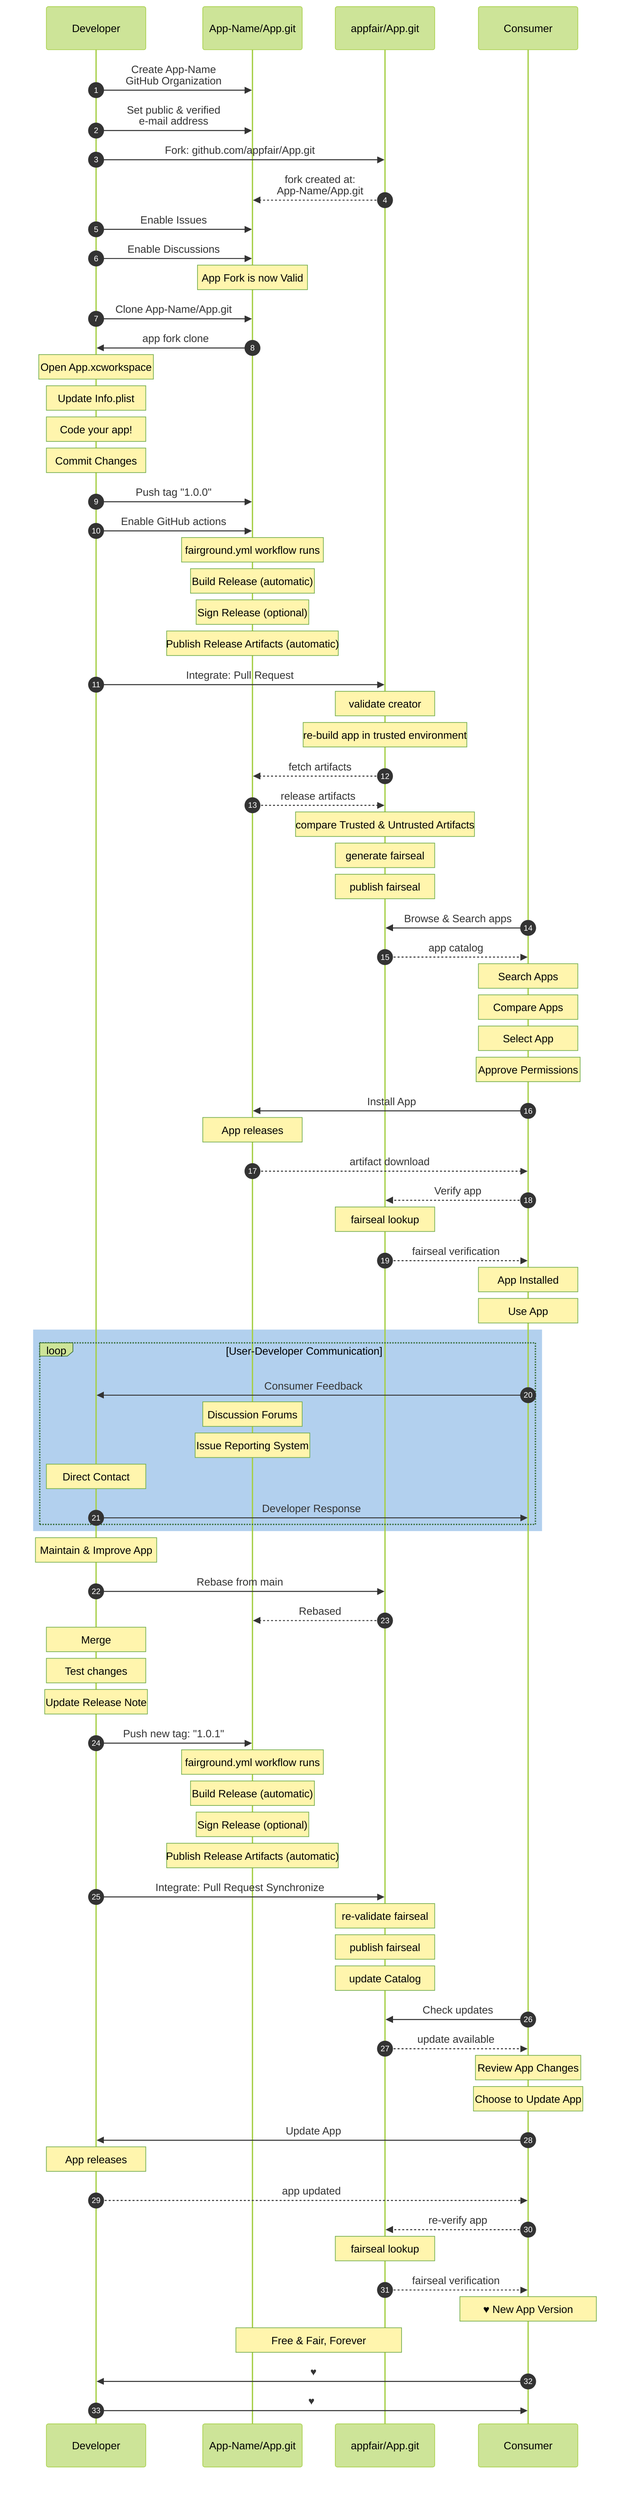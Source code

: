 %%{init: { 'logLevel': 'debug', 'theme': 'forest' } }%%
sequenceDiagram
    %% see: https://mermaid-js.github.io/mermaid/#/sequenceDiagram
    autonumber

    Developer->>App-Name/App.git: Create App-Name<br/>GitHub Organization
    Developer->>App-Name/App.git: Set public & verified<br/>e-mail address
    Developer->>appfair/App.git: Fork: github.com/appfair/App.git

    appfair/App.git-->>App-Name/App.git: fork created at:<br />App-Name/App.git

    Developer->>App-Name/App.git: Enable Issues
    Developer->>App-Name/App.git: Enable Discussions

    Note over App-Name/App.git: App Fork is now Valid

    Developer->>App-Name/App.git: Clone App-Name/App.git

    App-Name/App.git->>Developer: app fork clone

    Note over Developer: Open App.xcworkspace
    Note over Developer: Update Info.plist
    Note over Developer: Code your app!
    Note over Developer: Commit Changes

    Developer->>App-Name/App.git: Push tag "1.0.0"
    Developer->>App-Name/App.git: Enable GitHub actions

    Note over App-Name/App.git: fairground.yml workflow runs
    Note over App-Name/App.git: Build Release (automatic)
    Note over App-Name/App.git: Sign Release (optional)
    Note over App-Name/App.git: Publish Release Artifacts (automatic)

    Developer->>appfair/App.git: Integrate: Pull Request

    Note over appfair/App.git: validate creator
    Note over appfair/App.git: re-build app in trusted environment

    appfair/App.git-->>App-Name/App.git: fetch artifacts

    App-Name/App.git-->>appfair/App.git: release artifacts

    Note over appfair/App.git: compare Trusted & Untrusted Artifacts
    Note over appfair/App.git: generate fairseal
    Note over appfair/App.git: publish fairseal

    Consumer->>appfair/App.git: Browse & Search apps

    appfair/App.git-->>Consumer: app catalog

    Note over Consumer: Search Apps
    Note over Consumer: Compare Apps
    Note over Consumer: Select App
    Note over Consumer: Approve Permissions

    Consumer->>App-Name/App.git: Install App

    Note over App-Name/App.git: App releases

    App-Name/App.git-->>Consumer: artifact download

    Consumer-->>appfair/App.git: Verify app

    Note over appfair/App.git: fairseal lookup

    appfair/App.git-->>Consumer: fairseal verification

    Note over Consumer: App Installed
    Note over Consumer: Use App

    rect rgb(0, 100, 200, 0.3)
        loop User-Developer Communication
            Consumer->>Developer: Consumer Feedback
                Note over App-Name/App.git: Discussion Forums
                Note over App-Name/App.git: Issue Reporting System
                Note over Developer: Direct Contact
            Developer->>Consumer: Developer Response
        end
    end

    Note over Developer: Maintain & Improve App

    Developer->>appfair/App.git: Rebase from main
    appfair/App.git-->>App-Name/App.git: Rebased

    Note over Developer: Merge
    Note over Developer: Test changes
    Note over Developer: Update Release Note

    Developer->>App-Name/App.git: Push new tag: "1.0.1"

    Note over App-Name/App.git: fairground.yml workflow runs
    Note over App-Name/App.git: Build Release (automatic)
    Note over App-Name/App.git: Sign Release (optional)
    Note over App-Name/App.git: Publish Release Artifacts (automatic)

    Developer->>appfair/App.git: Integrate: Pull Request Synchronize

    Note over appfair/App.git: re-validate fairseal
    Note over appfair/App.git: publish fairseal 
    Note over appfair/App.git: update Catalog

    Consumer->>appfair/App.git: Check updates

    appfair/App.git-->>Consumer: update available

    Note over Consumer: Review App Changes
    Note over Consumer: Choose to Update App

    Consumer->>Developer: Update App
    Note over Developer: App releases

    Developer-->>Consumer: app updated
    Consumer-->>appfair/App.git: re-verify app

    Note over appfair/App.git: fairseal lookup
    appfair/App.git-->>Consumer: fairseal verification
    Note over Consumer: #9829; New App Version

    Note over App-Name/App.git,appfair/App.git: Free & Fair, Forever
    Consumer->>Developer: #9829;
    Developer->>Consumer: #9829;